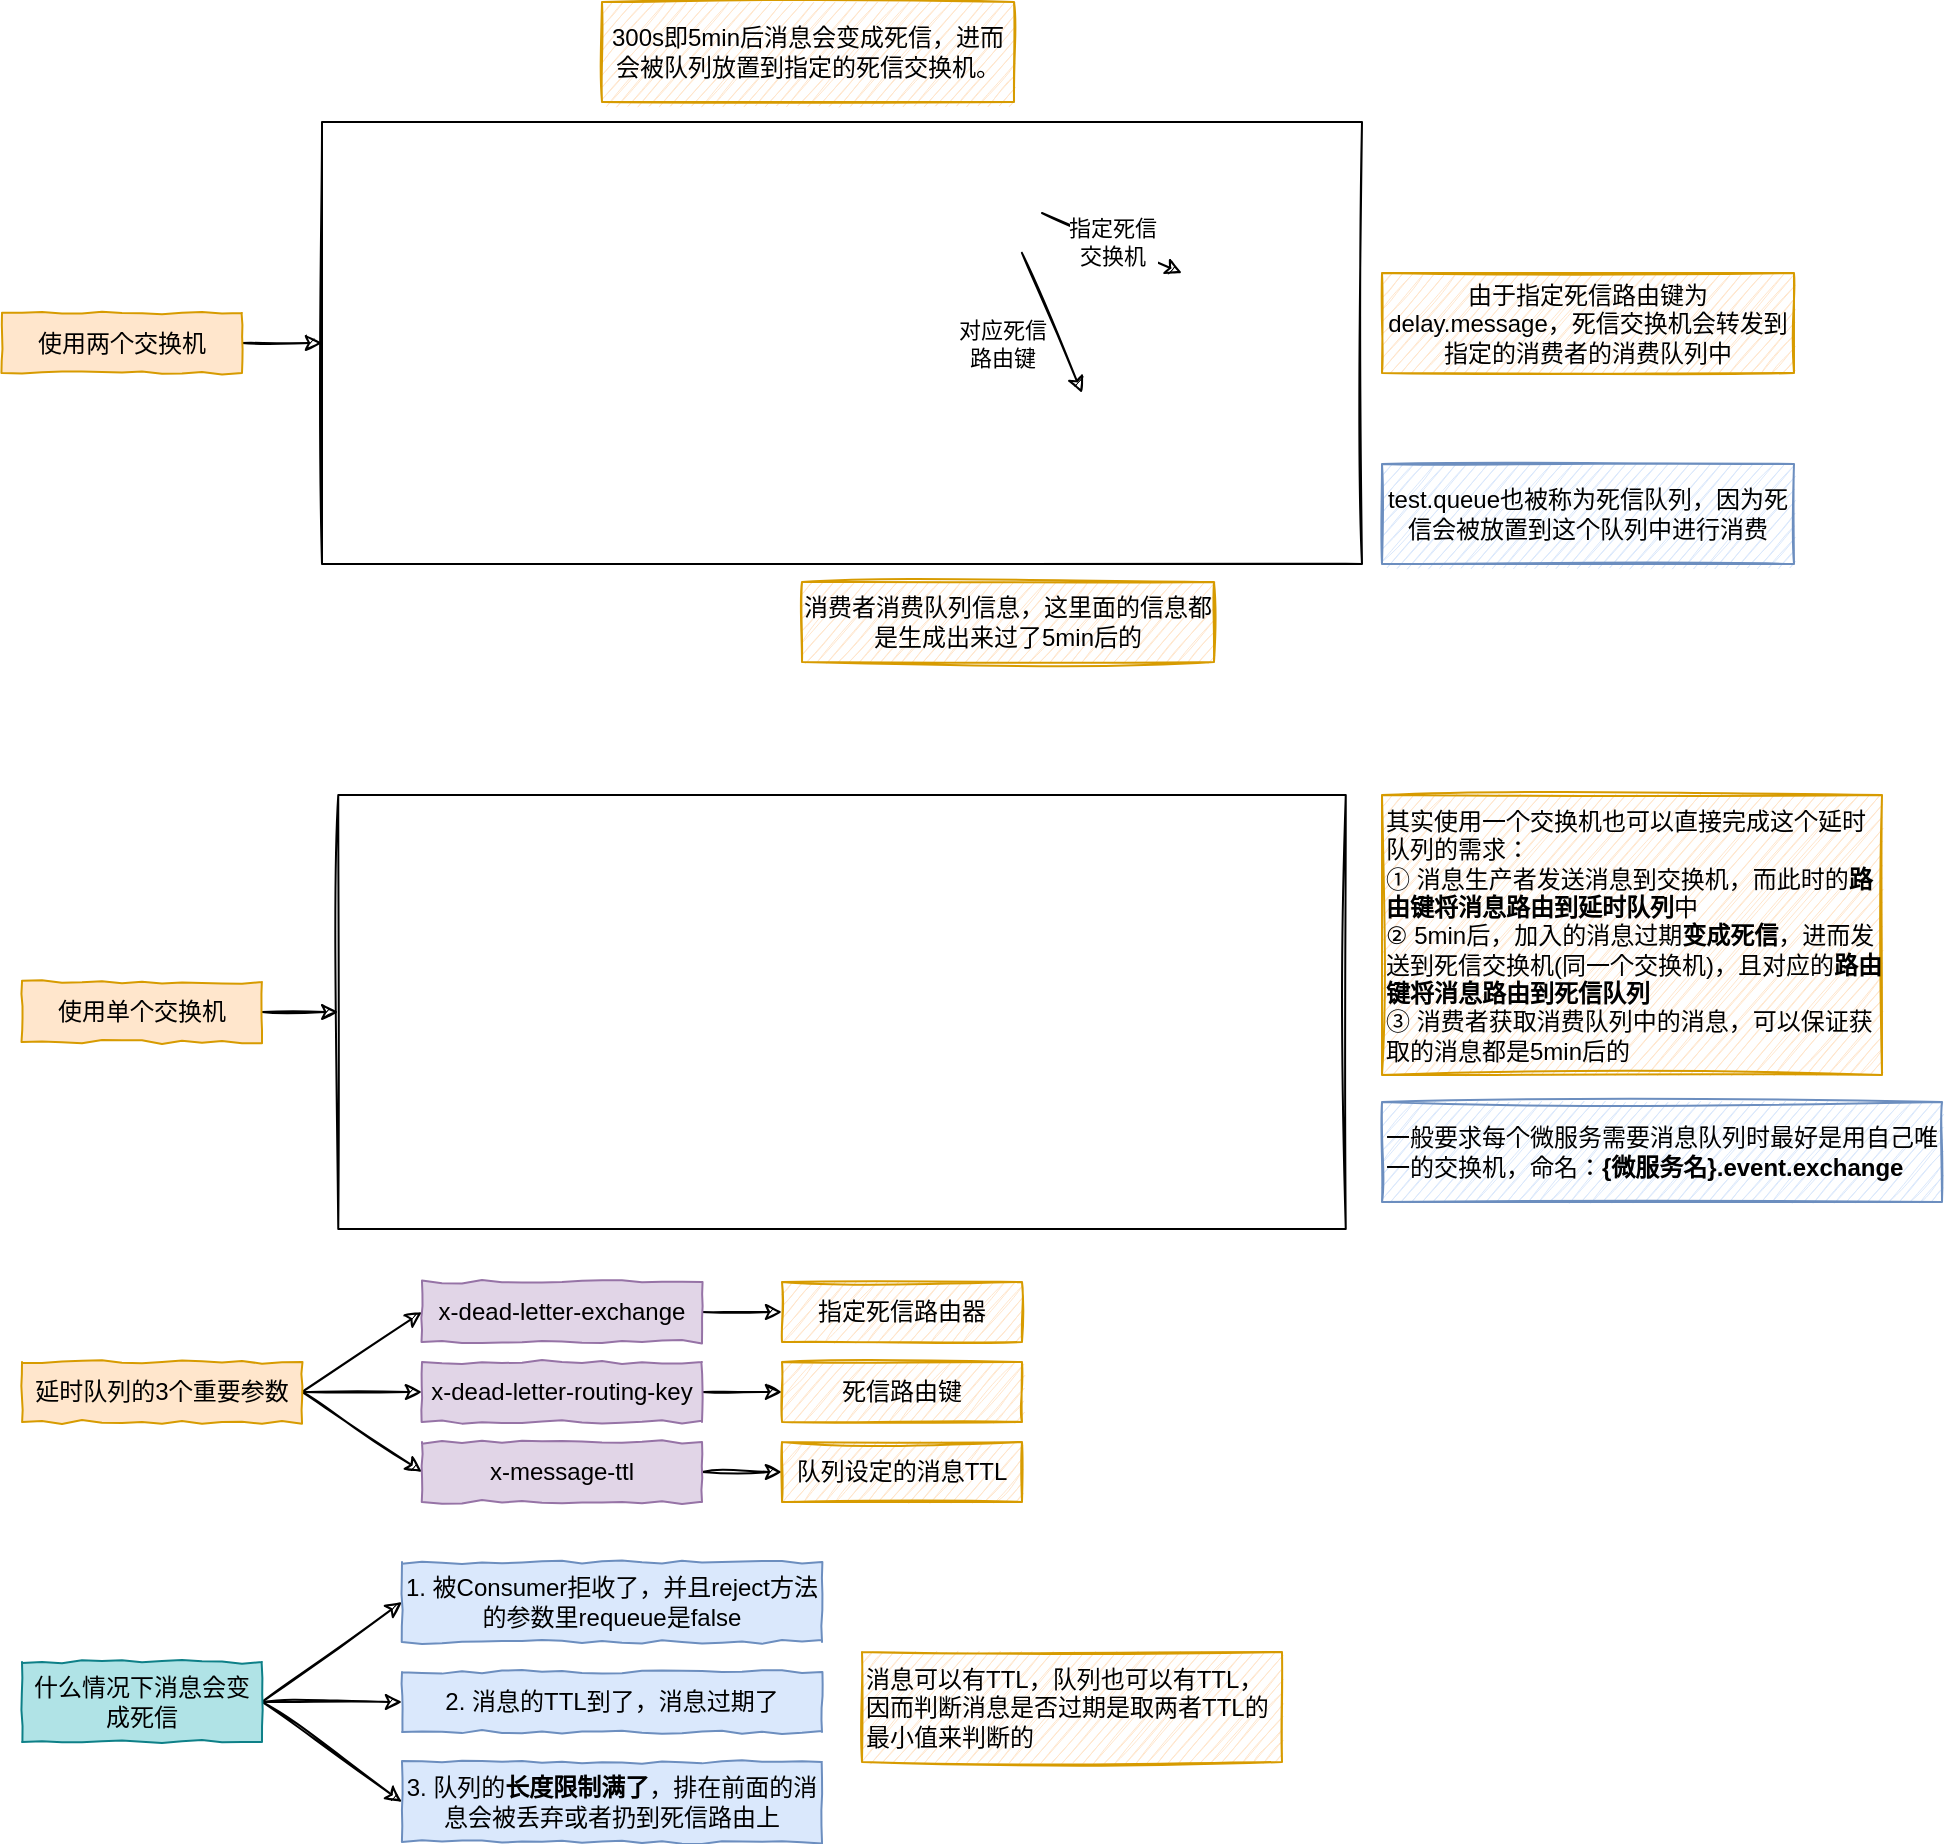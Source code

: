 <mxfile>
    <diagram id="CKbPec81XlJpkWl51eLv" name="第 1 页">
        <mxGraphModel dx="968" dy="558" grid="1" gridSize="10" guides="1" tooltips="1" connect="1" arrows="1" fold="1" page="1" pageScale="1" pageWidth="827" pageHeight="1169" math="0" shadow="0">
            <root>
                <mxCell id="0"/>
                <mxCell id="1" parent="0"/>
                <mxCell id="2" value="" style="shape=image;imageAspect=0;aspect=fixed;verticalLabelPosition=bottom;verticalAlign=top;image=https://codereaper-image-bed.oss-cn-shenzhen.aliyuncs.com/img/image-20220804233310089.png;imageBorder=default;sketch=1;" vertex="1" parent="1">
                    <mxGeometry x="190" y="110" width="520" height="221" as="geometry"/>
                </mxCell>
                <mxCell id="5" value="指定死信&lt;br&gt;交换机" style="edgeStyle=none;sketch=1;html=1;" edge="1" parent="1">
                    <mxGeometry relative="1" as="geometry">
                        <mxPoint x="620" y="185.5" as="targetPoint"/>
                        <mxPoint x="550" y="155.5" as="sourcePoint"/>
                    </mxGeometry>
                </mxCell>
                <mxCell id="4" style="edgeStyle=none;html=1;exitX=1;exitY=0.5;exitDx=0;exitDy=0;entryX=0;entryY=0.5;entryDx=0;entryDy=0;sketch=1;" edge="1" parent="1" source="3" target="2">
                    <mxGeometry relative="1" as="geometry"/>
                </mxCell>
                <mxCell id="3" value="使用两个交换机" style="rounded=0;whiteSpace=wrap;html=1;fillColor=#ffe6cc;strokeColor=#d79b00;comic=1;" vertex="1" parent="1">
                    <mxGeometry x="30" y="205.5" width="120" height="30" as="geometry"/>
                </mxCell>
                <mxCell id="6" value="对应死信&lt;br&gt;路由键" style="edgeStyle=none;sketch=1;html=1;exitX=0.673;exitY=0.296;exitDx=0;exitDy=0;exitPerimeter=0;" edge="1" parent="1" source="2">
                    <mxGeometry x="-0.016" y="-27" relative="1" as="geometry">
                        <mxPoint x="570" y="245.5" as="targetPoint"/>
                        <mxPoint x="560" y="165.5" as="sourcePoint"/>
                        <mxPoint as="offset"/>
                    </mxGeometry>
                </mxCell>
                <mxCell id="7" value="300s即5min后消息会变成死信，进而会被队列放置到指定的死信交换机。" style="rounded=0;whiteSpace=wrap;html=1;fillColor=#ffe6cc;strokeColor=#d79b00;comic=1;sketch=1;" vertex="1" parent="1">
                    <mxGeometry x="330" y="50" width="206" height="50" as="geometry"/>
                </mxCell>
                <mxCell id="8" value="由于指定死信路由键为delay.message，死信交换机会转发到指定的消费者的消费队列中" style="rounded=0;whiteSpace=wrap;html=1;fillColor=#ffe6cc;strokeColor=#d79b00;comic=1;sketch=1;" vertex="1" parent="1">
                    <mxGeometry x="720" y="185.5" width="206" height="50" as="geometry"/>
                </mxCell>
                <mxCell id="9" value="消费者消费队列信息，这里面的信息都是生成出来过了5min后的" style="rounded=0;whiteSpace=wrap;html=1;fillColor=#ffe6cc;strokeColor=#d79b00;comic=1;sketch=1;" vertex="1" parent="1">
                    <mxGeometry x="430" y="340" width="206" height="40" as="geometry"/>
                </mxCell>
                <mxCell id="12" style="edgeStyle=none;sketch=1;html=1;exitX=1;exitY=0.5;exitDx=0;exitDy=0;entryX=0;entryY=0.5;entryDx=0;entryDy=0;" edge="1" parent="1" source="10" target="11">
                    <mxGeometry relative="1" as="geometry"/>
                </mxCell>
                <mxCell id="10" value="使用单个交换机" style="rounded=0;whiteSpace=wrap;html=1;fillColor=#ffe6cc;strokeColor=#d79b00;comic=1;" vertex="1" parent="1">
                    <mxGeometry x="40" y="540" width="120" height="30" as="geometry"/>
                </mxCell>
                <mxCell id="11" value="" style="shape=image;imageAspect=0;aspect=fixed;verticalLabelPosition=bottom;verticalAlign=top;comic=1;sketch=1;image=https://codereaper-image-bed.oss-cn-shenzhen.aliyuncs.com/img/image-20220804234024764.png;imageBorder=default;" vertex="1" parent="1">
                    <mxGeometry x="198.13" y="446.5" width="503.75" height="217" as="geometry"/>
                </mxCell>
                <mxCell id="13" value="其实使用一个交换机也可以直接完成这个延时队列的需求：&lt;br&gt;① 消息生产者发送消息到交换机，而此时的&lt;b&gt;路由键将消息路由到延时队列&lt;/b&gt;中&lt;br&gt;② 5min后，加入的消息过期&lt;b&gt;变成死信&lt;/b&gt;，进而发送到死信交换机(同一个交换机)，且对应的&lt;b&gt;路由键将消息路由到死信队列&lt;/b&gt;&lt;br&gt;③ 消费者获取消费队列中的消息，可以保证获取的消息都是5min后的" style="rounded=0;whiteSpace=wrap;html=1;fillColor=#ffe6cc;strokeColor=#d79b00;comic=1;sketch=1;align=left;" vertex="1" parent="1">
                    <mxGeometry x="720" y="446.5" width="250" height="140" as="geometry"/>
                </mxCell>
                <mxCell id="16" style="edgeStyle=none;sketch=1;html=1;exitX=1;exitY=0.5;exitDx=0;exitDy=0;entryX=0;entryY=0.5;entryDx=0;entryDy=0;" edge="1" parent="1" source="14" target="15">
                    <mxGeometry relative="1" as="geometry"/>
                </mxCell>
                <mxCell id="18" style="edgeStyle=none;sketch=1;html=1;exitX=1;exitY=0.5;exitDx=0;exitDy=0;entryX=0;entryY=0.5;entryDx=0;entryDy=0;" edge="1" parent="1" source="14" target="17">
                    <mxGeometry relative="1" as="geometry"/>
                </mxCell>
                <mxCell id="20" style="edgeStyle=none;sketch=1;html=1;exitX=1;exitY=0.5;exitDx=0;exitDy=0;entryX=0;entryY=0.5;entryDx=0;entryDy=0;" edge="1" parent="1" source="14" target="19">
                    <mxGeometry relative="1" as="geometry"/>
                </mxCell>
                <mxCell id="14" value="什么情况下消息会变成死信" style="rounded=0;whiteSpace=wrap;html=1;fillColor=#b0e3e6;strokeColor=#0e8088;comic=1;" vertex="1" parent="1">
                    <mxGeometry x="40" y="880" width="120" height="40" as="geometry"/>
                </mxCell>
                <mxCell id="15" value="1.&amp;nbsp;被Consumer拒收了，并且reject方法的参数里requeue是false" style="rounded=0;whiteSpace=wrap;html=1;fillColor=#dae8fc;strokeColor=#6c8ebf;comic=1;" vertex="1" parent="1">
                    <mxGeometry x="230" y="830" width="210" height="40" as="geometry"/>
                </mxCell>
                <mxCell id="17" value="2.&amp;nbsp;消息的TTL到了，消息过期了" style="rounded=0;whiteSpace=wrap;html=1;fillColor=#dae8fc;strokeColor=#6c8ebf;comic=1;" vertex="1" parent="1">
                    <mxGeometry x="230" y="885" width="210" height="30" as="geometry"/>
                </mxCell>
                <mxCell id="19" value="3.&amp;nbsp;队列的&lt;b&gt;长度限制满了&lt;/b&gt;，排在前面的消息会被丢弃或者扔到死信路由上" style="rounded=0;whiteSpace=wrap;html=1;fillColor=#dae8fc;strokeColor=#6c8ebf;comic=1;" vertex="1" parent="1">
                    <mxGeometry x="230" y="930" width="210" height="40" as="geometry"/>
                </mxCell>
                <mxCell id="21" value="消息可以有TTL，队列也可以有TTL，因而判断消息是否过期是取两者TTL的最小值来判断的" style="rounded=0;whiteSpace=wrap;html=1;fillColor=#ffe6cc;strokeColor=#d79b00;comic=1;sketch=1;align=left;" vertex="1" parent="1">
                    <mxGeometry x="460" y="875" width="210" height="55" as="geometry"/>
                </mxCell>
                <mxCell id="26" style="edgeStyle=none;sketch=1;html=1;exitX=1;exitY=0.5;exitDx=0;exitDy=0;entryX=0;entryY=0.5;entryDx=0;entryDy=0;" edge="1" parent="1" source="22" target="23">
                    <mxGeometry relative="1" as="geometry"/>
                </mxCell>
                <mxCell id="27" style="edgeStyle=none;sketch=1;html=1;exitX=1;exitY=0.5;exitDx=0;exitDy=0;entryX=0;entryY=0.5;entryDx=0;entryDy=0;" edge="1" parent="1" source="22" target="24">
                    <mxGeometry relative="1" as="geometry"/>
                </mxCell>
                <mxCell id="28" style="edgeStyle=none;sketch=1;html=1;exitX=1;exitY=0.5;exitDx=0;exitDy=0;entryX=0;entryY=0.5;entryDx=0;entryDy=0;" edge="1" parent="1" source="22" target="25">
                    <mxGeometry relative="1" as="geometry"/>
                </mxCell>
                <mxCell id="22" value="延时队列的3个重要参数" style="rounded=0;whiteSpace=wrap;html=1;fillColor=#ffe6cc;strokeColor=#d79b00;comic=1;" vertex="1" parent="1">
                    <mxGeometry x="40" y="730" width="140" height="30" as="geometry"/>
                </mxCell>
                <mxCell id="32" style="edgeStyle=none;sketch=1;html=1;exitX=1;exitY=0.5;exitDx=0;exitDy=0;entryX=0;entryY=0.5;entryDx=0;entryDy=0;" edge="1" parent="1" source="23" target="29">
                    <mxGeometry relative="1" as="geometry"/>
                </mxCell>
                <mxCell id="23" value="x-dead-letter-exchange" style="rounded=0;whiteSpace=wrap;html=1;fillColor=#e1d5e7;strokeColor=#9673a6;comic=1;" vertex="1" parent="1">
                    <mxGeometry x="240" y="690" width="140" height="30" as="geometry"/>
                </mxCell>
                <mxCell id="33" style="edgeStyle=none;sketch=1;html=1;exitX=1;exitY=0.5;exitDx=0;exitDy=0;entryX=0;entryY=0.5;entryDx=0;entryDy=0;" edge="1" parent="1" source="24" target="30">
                    <mxGeometry relative="1" as="geometry"/>
                </mxCell>
                <mxCell id="24" value="x-dead-letter-routing-key" style="rounded=0;whiteSpace=wrap;html=1;fillColor=#e1d5e7;strokeColor=#9673a6;comic=1;" vertex="1" parent="1">
                    <mxGeometry x="240" y="730" width="140" height="30" as="geometry"/>
                </mxCell>
                <mxCell id="34" style="edgeStyle=none;sketch=1;html=1;exitX=1;exitY=0.5;exitDx=0;exitDy=0;entryX=0;entryY=0.5;entryDx=0;entryDy=0;" edge="1" parent="1" source="25" target="31">
                    <mxGeometry relative="1" as="geometry"/>
                </mxCell>
                <mxCell id="25" value="x-message-ttl" style="rounded=0;whiteSpace=wrap;html=1;fillColor=#e1d5e7;strokeColor=#9673a6;comic=1;" vertex="1" parent="1">
                    <mxGeometry x="240" y="770" width="140" height="30" as="geometry"/>
                </mxCell>
                <mxCell id="29" value="指定死信路由器" style="rounded=0;whiteSpace=wrap;html=1;fillColor=#ffe6cc;strokeColor=#d79b00;comic=1;sketch=1;" vertex="1" parent="1">
                    <mxGeometry x="420" y="690" width="120" height="30" as="geometry"/>
                </mxCell>
                <mxCell id="30" value="死信路由键" style="rounded=0;whiteSpace=wrap;html=1;fillColor=#ffe6cc;strokeColor=#d79b00;comic=1;sketch=1;" vertex="1" parent="1">
                    <mxGeometry x="420" y="730" width="120" height="30" as="geometry"/>
                </mxCell>
                <mxCell id="31" value="队列设定的消息TTL" style="rounded=0;whiteSpace=wrap;html=1;fillColor=#ffe6cc;strokeColor=#d79b00;comic=1;sketch=1;" vertex="1" parent="1">
                    <mxGeometry x="420" y="770" width="120" height="30" as="geometry"/>
                </mxCell>
                <mxCell id="35" value="test.queue也被称为死信队列，因为死信会被放置到这个队列中进行消费" style="rounded=0;whiteSpace=wrap;html=1;fillColor=#dae8fc;strokeColor=#6c8ebf;comic=1;sketch=1;" vertex="1" parent="1">
                    <mxGeometry x="720" y="281" width="206" height="50" as="geometry"/>
                </mxCell>
                <mxCell id="36" value="一般要求每个微服务需要消息队列时最好是用自己唯一的交换机，命名：&lt;b&gt;{微服务名}.event.exchange&lt;/b&gt;" style="rounded=0;whiteSpace=wrap;html=1;fillColor=#dae8fc;strokeColor=#6c8ebf;comic=1;sketch=1;align=left;" vertex="1" parent="1">
                    <mxGeometry x="720" y="600" width="280" height="50" as="geometry"/>
                </mxCell>
            </root>
        </mxGraphModel>
    </diagram>
</mxfile>